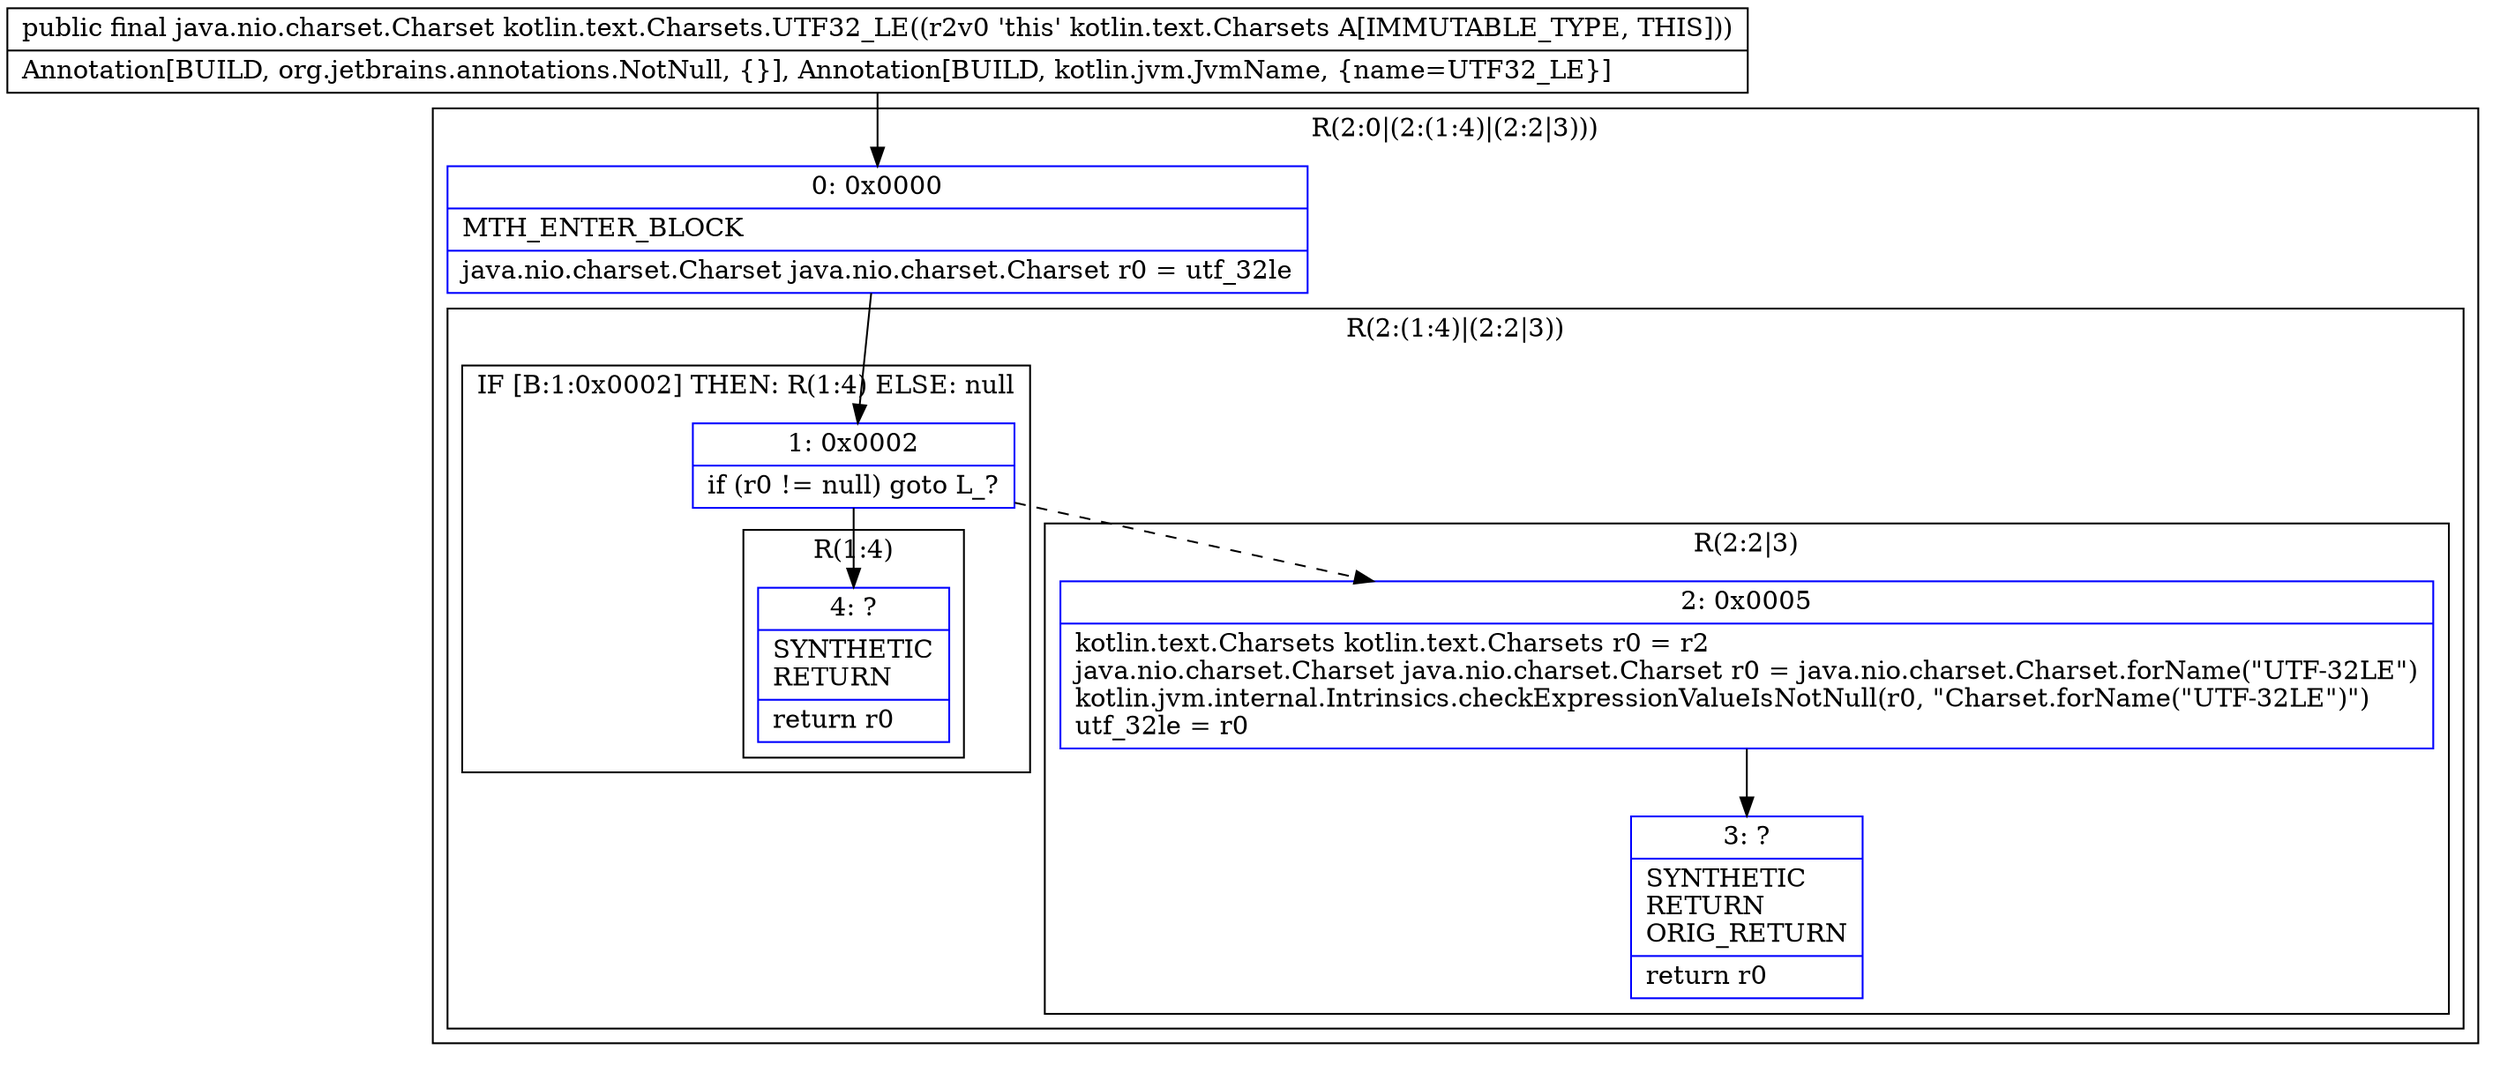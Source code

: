 digraph "CFG forkotlin.text.Charsets.UTF32_LE()Ljava\/nio\/charset\/Charset;" {
subgraph cluster_Region_666148400 {
label = "R(2:0|(2:(1:4)|(2:2|3)))";
node [shape=record,color=blue];
Node_0 [shape=record,label="{0\:\ 0x0000|MTH_ENTER_BLOCK\l|java.nio.charset.Charset java.nio.charset.Charset r0 = utf_32le\l}"];
subgraph cluster_Region_1872476527 {
label = "R(2:(1:4)|(2:2|3))";
node [shape=record,color=blue];
subgraph cluster_IfRegion_1901285138 {
label = "IF [B:1:0x0002] THEN: R(1:4) ELSE: null";
node [shape=record,color=blue];
Node_1 [shape=record,label="{1\:\ 0x0002|if (r0 != null) goto L_?\l}"];
subgraph cluster_Region_1177204618 {
label = "R(1:4)";
node [shape=record,color=blue];
Node_4 [shape=record,label="{4\:\ ?|SYNTHETIC\lRETURN\l|return r0\l}"];
}
}
subgraph cluster_Region_58888687 {
label = "R(2:2|3)";
node [shape=record,color=blue];
Node_2 [shape=record,label="{2\:\ 0x0005|kotlin.text.Charsets kotlin.text.Charsets r0 = r2\ljava.nio.charset.Charset java.nio.charset.Charset r0 = java.nio.charset.Charset.forName(\"UTF\-32LE\")\lkotlin.jvm.internal.Intrinsics.checkExpressionValueIsNotNull(r0, \"Charset.forName(\"UTF\-32LE\")\")\lutf_32le = r0\l}"];
Node_3 [shape=record,label="{3\:\ ?|SYNTHETIC\lRETURN\lORIG_RETURN\l|return r0\l}"];
}
}
}
MethodNode[shape=record,label="{public final java.nio.charset.Charset kotlin.text.Charsets.UTF32_LE((r2v0 'this' kotlin.text.Charsets A[IMMUTABLE_TYPE, THIS]))  | Annotation[BUILD, org.jetbrains.annotations.NotNull, \{\}], Annotation[BUILD, kotlin.jvm.JvmName, \{name=UTF32_LE\}]\l}"];
MethodNode -> Node_0;
Node_0 -> Node_1;
Node_1 -> Node_2[style=dashed];
Node_1 -> Node_4;
Node_2 -> Node_3;
}

